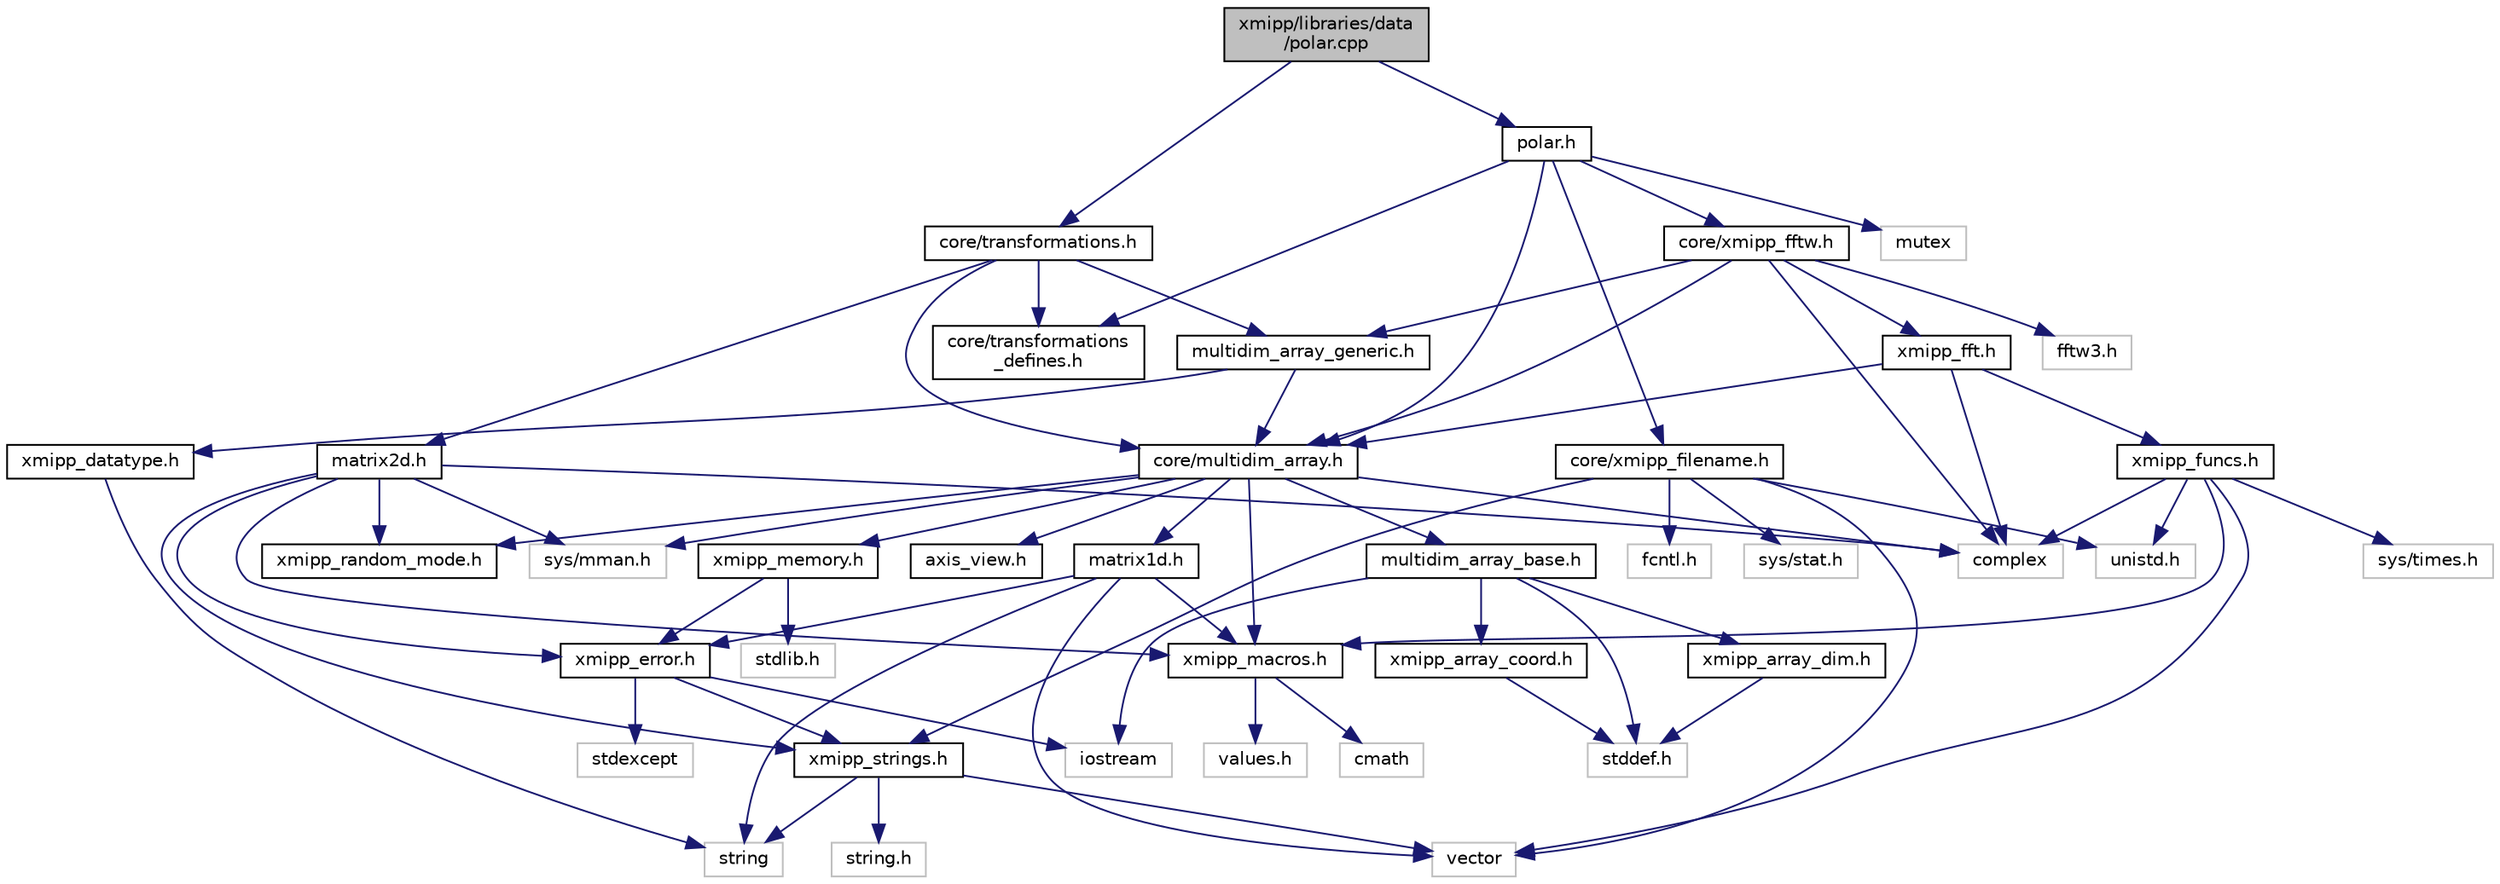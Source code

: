 digraph "xmipp/libraries/data/polar.cpp"
{
  edge [fontname="Helvetica",fontsize="10",labelfontname="Helvetica",labelfontsize="10"];
  node [fontname="Helvetica",fontsize="10",shape=record];
  Node0 [label="xmipp/libraries/data\l/polar.cpp",height=0.2,width=0.4,color="black", fillcolor="grey75", style="filled", fontcolor="black"];
  Node0 -> Node1 [color="midnightblue",fontsize="10",style="solid",fontname="Helvetica"];
  Node1 [label="polar.h",height=0.2,width=0.4,color="black", fillcolor="white", style="filled",URL="$polar_8h.html"];
  Node1 -> Node2 [color="midnightblue",fontsize="10",style="solid",fontname="Helvetica"];
  Node2 [label="mutex",height=0.2,width=0.4,color="grey75", fillcolor="white", style="filled"];
  Node1 -> Node3 [color="midnightblue",fontsize="10",style="solid",fontname="Helvetica"];
  Node3 [label="core/multidim_array.h",height=0.2,width=0.4,color="black", fillcolor="white", style="filled",URL="$multidim__array_8h.html"];
  Node3 -> Node4 [color="midnightblue",fontsize="10",style="solid",fontname="Helvetica"];
  Node4 [label="xmipp_macros.h",height=0.2,width=0.4,color="black", fillcolor="white", style="filled",URL="$xmipp__macros_8h.html"];
  Node4 -> Node5 [color="midnightblue",fontsize="10",style="solid",fontname="Helvetica"];
  Node5 [label="values.h",height=0.2,width=0.4,color="grey75", fillcolor="white", style="filled"];
  Node4 -> Node6 [color="midnightblue",fontsize="10",style="solid",fontname="Helvetica"];
  Node6 [label="cmath",height=0.2,width=0.4,color="grey75", fillcolor="white", style="filled"];
  Node3 -> Node7 [color="midnightblue",fontsize="10",style="solid",fontname="Helvetica"];
  Node7 [label="sys/mman.h",height=0.2,width=0.4,color="grey75", fillcolor="white", style="filled"];
  Node3 -> Node8 [color="midnightblue",fontsize="10",style="solid",fontname="Helvetica"];
  Node8 [label="complex",height=0.2,width=0.4,color="grey75", fillcolor="white", style="filled"];
  Node3 -> Node9 [color="midnightblue",fontsize="10",style="solid",fontname="Helvetica"];
  Node9 [label="matrix1d.h",height=0.2,width=0.4,color="black", fillcolor="white", style="filled",URL="$matrix1d_8h.html"];
  Node9 -> Node10 [color="midnightblue",fontsize="10",style="solid",fontname="Helvetica"];
  Node10 [label="string",height=0.2,width=0.4,color="grey75", fillcolor="white", style="filled"];
  Node9 -> Node11 [color="midnightblue",fontsize="10",style="solid",fontname="Helvetica"];
  Node11 [label="vector",height=0.2,width=0.4,color="grey75", fillcolor="white", style="filled"];
  Node9 -> Node12 [color="midnightblue",fontsize="10",style="solid",fontname="Helvetica"];
  Node12 [label="xmipp_error.h",height=0.2,width=0.4,color="black", fillcolor="white", style="filled",URL="$xmipp__error_8h.html"];
  Node12 -> Node13 [color="midnightblue",fontsize="10",style="solid",fontname="Helvetica"];
  Node13 [label="stdexcept",height=0.2,width=0.4,color="grey75", fillcolor="white", style="filled"];
  Node12 -> Node14 [color="midnightblue",fontsize="10",style="solid",fontname="Helvetica"];
  Node14 [label="iostream",height=0.2,width=0.4,color="grey75", fillcolor="white", style="filled"];
  Node12 -> Node15 [color="midnightblue",fontsize="10",style="solid",fontname="Helvetica"];
  Node15 [label="xmipp_strings.h",height=0.2,width=0.4,color="black", fillcolor="white", style="filled",URL="$xmipp__strings_8h.html"];
  Node15 -> Node11 [color="midnightblue",fontsize="10",style="solid",fontname="Helvetica"];
  Node15 -> Node10 [color="midnightblue",fontsize="10",style="solid",fontname="Helvetica"];
  Node15 -> Node16 [color="midnightblue",fontsize="10",style="solid",fontname="Helvetica"];
  Node16 [label="string.h",height=0.2,width=0.4,color="grey75", fillcolor="white", style="filled"];
  Node9 -> Node4 [color="midnightblue",fontsize="10",style="solid",fontname="Helvetica"];
  Node3 -> Node17 [color="midnightblue",fontsize="10",style="solid",fontname="Helvetica"];
  Node17 [label="xmipp_random_mode.h",height=0.2,width=0.4,color="black", fillcolor="white", style="filled",URL="$xmipp__random__mode_8h.html"];
  Node3 -> Node18 [color="midnightblue",fontsize="10",style="solid",fontname="Helvetica"];
  Node18 [label="multidim_array_base.h",height=0.2,width=0.4,color="black", fillcolor="white", style="filled",URL="$multidim__array__base_8h.html"];
  Node18 -> Node19 [color="midnightblue",fontsize="10",style="solid",fontname="Helvetica"];
  Node19 [label="stddef.h",height=0.2,width=0.4,color="grey75", fillcolor="white", style="filled"];
  Node18 -> Node14 [color="midnightblue",fontsize="10",style="solid",fontname="Helvetica"];
  Node18 -> Node20 [color="midnightblue",fontsize="10",style="solid",fontname="Helvetica"];
  Node20 [label="xmipp_array_dim.h",height=0.2,width=0.4,color="black", fillcolor="white", style="filled",URL="$xmipp__array__dim_8h.html"];
  Node20 -> Node19 [color="midnightblue",fontsize="10",style="solid",fontname="Helvetica"];
  Node18 -> Node21 [color="midnightblue",fontsize="10",style="solid",fontname="Helvetica"];
  Node21 [label="xmipp_array_coord.h",height=0.2,width=0.4,color="black", fillcolor="white", style="filled",URL="$xmipp__array__coord_8h.html"];
  Node21 -> Node19 [color="midnightblue",fontsize="10",style="solid",fontname="Helvetica"];
  Node3 -> Node22 [color="midnightblue",fontsize="10",style="solid",fontname="Helvetica"];
  Node22 [label="xmipp_memory.h",height=0.2,width=0.4,color="black", fillcolor="white", style="filled",URL="$xmipp__memory_8h.html"];
  Node22 -> Node23 [color="midnightblue",fontsize="10",style="solid",fontname="Helvetica"];
  Node23 [label="stdlib.h",height=0.2,width=0.4,color="grey75", fillcolor="white", style="filled"];
  Node22 -> Node12 [color="midnightblue",fontsize="10",style="solid",fontname="Helvetica"];
  Node3 -> Node24 [color="midnightblue",fontsize="10",style="solid",fontname="Helvetica"];
  Node24 [label="axis_view.h",height=0.2,width=0.4,color="black", fillcolor="white", style="filled",URL="$axis__view_8h.html"];
  Node1 -> Node25 [color="midnightblue",fontsize="10",style="solid",fontname="Helvetica"];
  Node25 [label="core/transformations\l_defines.h",height=0.2,width=0.4,color="black", fillcolor="white", style="filled",URL="$transformations__defines_8h.html"];
  Node1 -> Node26 [color="midnightblue",fontsize="10",style="solid",fontname="Helvetica"];
  Node26 [label="core/xmipp_fftw.h",height=0.2,width=0.4,color="black", fillcolor="white", style="filled",URL="$xmipp__fftw_8h.html"];
  Node26 -> Node8 [color="midnightblue",fontsize="10",style="solid",fontname="Helvetica"];
  Node26 -> Node27 [color="midnightblue",fontsize="10",style="solid",fontname="Helvetica"];
  Node27 [label="fftw3.h",height=0.2,width=0.4,color="grey75", fillcolor="white", style="filled"];
  Node26 -> Node3 [color="midnightblue",fontsize="10",style="solid",fontname="Helvetica"];
  Node26 -> Node28 [color="midnightblue",fontsize="10",style="solid",fontname="Helvetica"];
  Node28 [label="multidim_array_generic.h",height=0.2,width=0.4,color="black", fillcolor="white", style="filled",URL="$multidim__array__generic_8h.html"];
  Node28 -> Node29 [color="midnightblue",fontsize="10",style="solid",fontname="Helvetica"];
  Node29 [label="xmipp_datatype.h",height=0.2,width=0.4,color="black", fillcolor="white", style="filled",URL="$xmipp__datatype_8h.html"];
  Node29 -> Node10 [color="midnightblue",fontsize="10",style="solid",fontname="Helvetica"];
  Node28 -> Node3 [color="midnightblue",fontsize="10",style="solid",fontname="Helvetica"];
  Node26 -> Node30 [color="midnightblue",fontsize="10",style="solid",fontname="Helvetica"];
  Node30 [label="xmipp_fft.h",height=0.2,width=0.4,color="black", fillcolor="white", style="filled",URL="$xmipp__fft_8h.html"];
  Node30 -> Node8 [color="midnightblue",fontsize="10",style="solid",fontname="Helvetica"];
  Node30 -> Node3 [color="midnightblue",fontsize="10",style="solid",fontname="Helvetica"];
  Node30 -> Node31 [color="midnightblue",fontsize="10",style="solid",fontname="Helvetica"];
  Node31 [label="xmipp_funcs.h",height=0.2,width=0.4,color="black", fillcolor="white", style="filled",URL="$xmipp__funcs_8h.html"];
  Node31 -> Node8 [color="midnightblue",fontsize="10",style="solid",fontname="Helvetica"];
  Node31 -> Node4 [color="midnightblue",fontsize="10",style="solid",fontname="Helvetica"];
  Node31 -> Node11 [color="midnightblue",fontsize="10",style="solid",fontname="Helvetica"];
  Node31 -> Node32 [color="midnightblue",fontsize="10",style="solid",fontname="Helvetica"];
  Node32 [label="unistd.h",height=0.2,width=0.4,color="grey75", fillcolor="white", style="filled"];
  Node31 -> Node33 [color="midnightblue",fontsize="10",style="solid",fontname="Helvetica"];
  Node33 [label="sys/times.h",height=0.2,width=0.4,color="grey75", fillcolor="white", style="filled"];
  Node1 -> Node34 [color="midnightblue",fontsize="10",style="solid",fontname="Helvetica"];
  Node34 [label="core/xmipp_filename.h",height=0.2,width=0.4,color="black", fillcolor="white", style="filled",URL="$xmipp__filename_8h.html"];
  Node34 -> Node11 [color="midnightblue",fontsize="10",style="solid",fontname="Helvetica"];
  Node34 -> Node35 [color="midnightblue",fontsize="10",style="solid",fontname="Helvetica"];
  Node35 [label="sys/stat.h",height=0.2,width=0.4,color="grey75", fillcolor="white", style="filled"];
  Node34 -> Node32 [color="midnightblue",fontsize="10",style="solid",fontname="Helvetica"];
  Node34 -> Node15 [color="midnightblue",fontsize="10",style="solid",fontname="Helvetica"];
  Node34 -> Node36 [color="midnightblue",fontsize="10",style="solid",fontname="Helvetica"];
  Node36 [label="fcntl.h",height=0.2,width=0.4,color="grey75", fillcolor="white", style="filled"];
  Node0 -> Node37 [color="midnightblue",fontsize="10",style="solid",fontname="Helvetica"];
  Node37 [label="core/transformations.h",height=0.2,width=0.4,color="black", fillcolor="white", style="filled",URL="$transformations_8h.html"];
  Node37 -> Node38 [color="midnightblue",fontsize="10",style="solid",fontname="Helvetica"];
  Node38 [label="matrix2d.h",height=0.2,width=0.4,color="black", fillcolor="white", style="filled",URL="$matrix2d_8h.html"];
  Node38 -> Node8 [color="midnightblue",fontsize="10",style="solid",fontname="Helvetica"];
  Node38 -> Node17 [color="midnightblue",fontsize="10",style="solid",fontname="Helvetica"];
  Node38 -> Node4 [color="midnightblue",fontsize="10",style="solid",fontname="Helvetica"];
  Node38 -> Node12 [color="midnightblue",fontsize="10",style="solid",fontname="Helvetica"];
  Node38 -> Node15 [color="midnightblue",fontsize="10",style="solid",fontname="Helvetica"];
  Node38 -> Node7 [color="midnightblue",fontsize="10",style="solid",fontname="Helvetica"];
  Node37 -> Node3 [color="midnightblue",fontsize="10",style="solid",fontname="Helvetica"];
  Node37 -> Node28 [color="midnightblue",fontsize="10",style="solid",fontname="Helvetica"];
  Node37 -> Node25 [color="midnightblue",fontsize="10",style="solid",fontname="Helvetica"];
}
